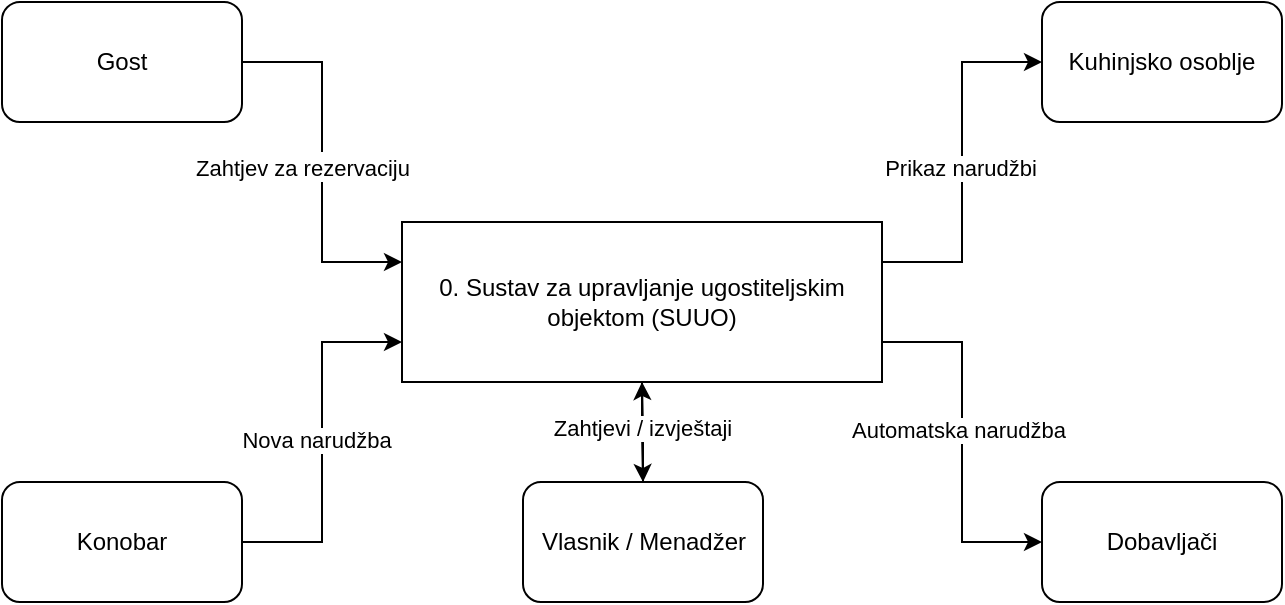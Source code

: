 <mxfile scale="1" border="100" version="26.1.3">
  <diagram name="Page-1" id="kxrtQBPMnSYleZCFBnPV">
    <mxGraphModel dx="1512" dy="1145" grid="1" gridSize="10" guides="1" tooltips="1" connect="1" arrows="1" fold="1" page="0" pageScale="1" pageWidth="827" pageHeight="1169" math="0" shadow="0">
      <root>
        <mxCell id="0" />
        <mxCell id="1" parent="0" />
        <mxCell id="YCWfUdo7x6KPriQirSMr-10" style="edgeStyle=orthogonalEdgeStyle;rounded=0;orthogonalLoop=1;jettySize=auto;html=1;exitX=1;exitY=0.25;exitDx=0;exitDy=0;entryX=0;entryY=0.5;entryDx=0;entryDy=0;" parent="1" source="YCWfUdo7x6KPriQirSMr-1" target="YCWfUdo7x6KPriQirSMr-6" edge="1">
          <mxGeometry relative="1" as="geometry" />
        </mxCell>
        <mxCell id="YCWfUdo7x6KPriQirSMr-18" value="Prikaz narudžbi" style="edgeLabel;html=1;align=center;verticalAlign=middle;resizable=0;points=[];" parent="YCWfUdo7x6KPriQirSMr-10" vertex="1" connectable="0">
          <mxGeometry x="-0.031" y="1" relative="1" as="geometry">
            <mxPoint as="offset" />
          </mxGeometry>
        </mxCell>
        <mxCell id="YCWfUdo7x6KPriQirSMr-11" style="edgeStyle=orthogonalEdgeStyle;rounded=0;orthogonalLoop=1;jettySize=auto;html=1;exitX=1;exitY=0.75;exitDx=0;exitDy=0;entryX=0;entryY=0.5;entryDx=0;entryDy=0;" parent="1" source="YCWfUdo7x6KPriQirSMr-1" target="YCWfUdo7x6KPriQirSMr-5" edge="1">
          <mxGeometry relative="1" as="geometry" />
        </mxCell>
        <mxCell id="YCWfUdo7x6KPriQirSMr-19" value="Automatska narudžba" style="edgeLabel;html=1;align=center;verticalAlign=middle;resizable=0;points=[];" parent="YCWfUdo7x6KPriQirSMr-11" vertex="1" connectable="0">
          <mxGeometry x="-0.073" y="-2" relative="1" as="geometry">
            <mxPoint as="offset" />
          </mxGeometry>
        </mxCell>
        <mxCell id="YCWfUdo7x6KPriQirSMr-13" style="edgeStyle=orthogonalEdgeStyle;rounded=0;orthogonalLoop=1;jettySize=auto;html=1;exitX=0.5;exitY=1;exitDx=0;exitDy=0;entryX=0.5;entryY=0;entryDx=0;entryDy=0;" parent="1" source="YCWfUdo7x6KPriQirSMr-1" target="YCWfUdo7x6KPriQirSMr-4" edge="1">
          <mxGeometry relative="1" as="geometry" />
        </mxCell>
        <mxCell id="YCWfUdo7x6KPriQirSMr-1" value="0. Sustav za upravljanje ugostiteljskim objektom (SUUO)" style="rounded=0;whiteSpace=wrap;html=1;" parent="1" vertex="1">
          <mxGeometry x="-480" width="240" height="80" as="geometry" />
        </mxCell>
        <mxCell id="YCWfUdo7x6KPriQirSMr-9" style="edgeStyle=orthogonalEdgeStyle;rounded=0;orthogonalLoop=1;jettySize=auto;html=1;entryX=0;entryY=0.25;entryDx=0;entryDy=0;" parent="1" source="YCWfUdo7x6KPriQirSMr-2" target="YCWfUdo7x6KPriQirSMr-1" edge="1">
          <mxGeometry relative="1" as="geometry" />
        </mxCell>
        <mxCell id="YCWfUdo7x6KPriQirSMr-14" value="Text" style="edgeLabel;html=1;align=center;verticalAlign=middle;resizable=0;points=[];" parent="YCWfUdo7x6KPriQirSMr-9" vertex="1" connectable="0">
          <mxGeometry x="-0.225" relative="1" as="geometry">
            <mxPoint y="21" as="offset" />
          </mxGeometry>
        </mxCell>
        <mxCell id="YCWfUdo7x6KPriQirSMr-15" value="Zahtjev za rezervaciju" style="edgeLabel;html=1;align=center;verticalAlign=middle;resizable=0;points=[];" parent="YCWfUdo7x6KPriQirSMr-9" vertex="1" connectable="0">
          <mxGeometry x="0.032" y="4" relative="1" as="geometry">
            <mxPoint x="-14" as="offset" />
          </mxGeometry>
        </mxCell>
        <mxCell id="YCWfUdo7x6KPriQirSMr-2" value="Gost" style="rounded=1;whiteSpace=wrap;html=1;" parent="1" vertex="1">
          <mxGeometry x="-680" y="-110" width="120" height="60" as="geometry" />
        </mxCell>
        <mxCell id="YCWfUdo7x6KPriQirSMr-8" style="edgeStyle=orthogonalEdgeStyle;rounded=0;orthogonalLoop=1;jettySize=auto;html=1;entryX=0;entryY=0.75;entryDx=0;entryDy=0;" parent="1" source="YCWfUdo7x6KPriQirSMr-3" target="YCWfUdo7x6KPriQirSMr-1" edge="1">
          <mxGeometry relative="1" as="geometry" />
        </mxCell>
        <mxCell id="YCWfUdo7x6KPriQirSMr-16" value="Nova narudžba" style="edgeLabel;html=1;align=center;verticalAlign=middle;resizable=0;points=[];" parent="YCWfUdo7x6KPriQirSMr-8" vertex="1" connectable="0">
          <mxGeometry x="0.016" y="3" relative="1" as="geometry">
            <mxPoint as="offset" />
          </mxGeometry>
        </mxCell>
        <mxCell id="YCWfUdo7x6KPriQirSMr-3" value="Konobar" style="rounded=1;whiteSpace=wrap;html=1;" parent="1" vertex="1">
          <mxGeometry x="-680" y="130" width="120" height="60" as="geometry" />
        </mxCell>
        <mxCell id="YCWfUdo7x6KPriQirSMr-12" style="edgeStyle=orthogonalEdgeStyle;rounded=0;orthogonalLoop=1;jettySize=auto;html=1;exitX=0.5;exitY=0;exitDx=0;exitDy=0;entryX=0.5;entryY=1;entryDx=0;entryDy=0;" parent="1" source="YCWfUdo7x6KPriQirSMr-4" target="YCWfUdo7x6KPriQirSMr-1" edge="1">
          <mxGeometry relative="1" as="geometry" />
        </mxCell>
        <mxCell id="YCWfUdo7x6KPriQirSMr-17" value="Zahtjevi / izvještaji" style="edgeLabel;html=1;align=center;verticalAlign=middle;resizable=0;points=[];" parent="YCWfUdo7x6KPriQirSMr-12" vertex="1" connectable="0">
          <mxGeometry x="0.113" relative="1" as="geometry">
            <mxPoint as="offset" />
          </mxGeometry>
        </mxCell>
        <mxCell id="YCWfUdo7x6KPriQirSMr-4" value="Vlasnik / Menadžer" style="rounded=1;whiteSpace=wrap;html=1;" parent="1" vertex="1">
          <mxGeometry x="-419.5" y="130" width="120" height="60" as="geometry" />
        </mxCell>
        <mxCell id="YCWfUdo7x6KPriQirSMr-5" value="Dobavljači" style="rounded=1;whiteSpace=wrap;html=1;" parent="1" vertex="1">
          <mxGeometry x="-160" y="130" width="120" height="60" as="geometry" />
        </mxCell>
        <mxCell id="YCWfUdo7x6KPriQirSMr-6" value="Kuhinjsko osoblje" style="rounded=1;whiteSpace=wrap;html=1;" parent="1" vertex="1">
          <mxGeometry x="-160" y="-110" width="120" height="60" as="geometry" />
        </mxCell>
      </root>
    </mxGraphModel>
  </diagram>
</mxfile>
